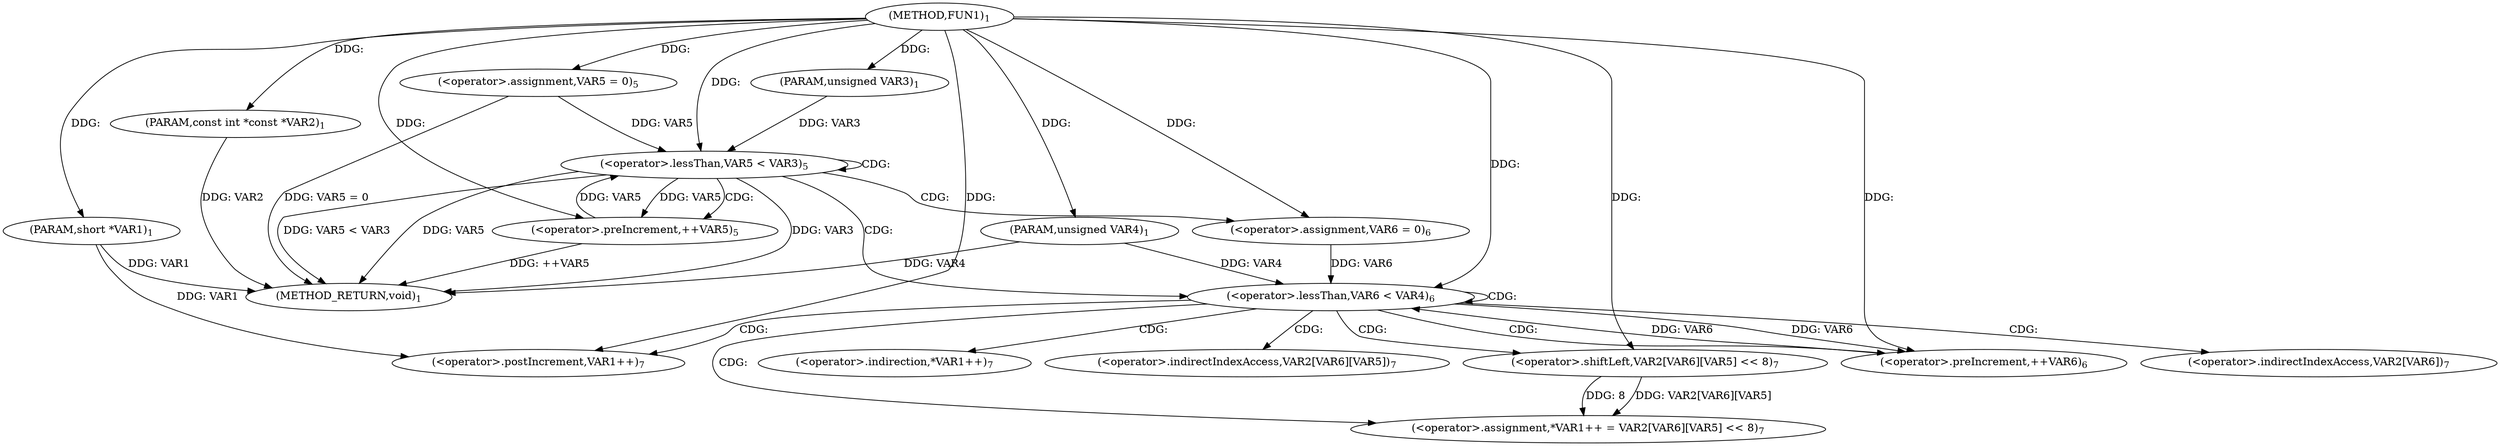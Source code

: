 digraph "FUN1" {  
"8" [label = <(METHOD,FUN1)<SUB>1</SUB>> ]
"49" [label = <(METHOD_RETURN,void)<SUB>1</SUB>> ]
"9" [label = <(PARAM,short *VAR1)<SUB>1</SUB>> ]
"10" [label = <(PARAM,const int *const *VAR2)<SUB>1</SUB>> ]
"11" [label = <(PARAM,unsigned VAR3)<SUB>1</SUB>> ]
"12" [label = <(PARAM,unsigned VAR4)<SUB>1</SUB>> ]
"20" [label = <(&lt;operator&gt;.lessThan,VAR5 &lt; VAR3)<SUB>5</SUB>> ]
"23" [label = <(&lt;operator&gt;.preIncrement,++VAR5)<SUB>5</SUB>> ]
"17" [label = <(&lt;operator&gt;.assignment,VAR5 = 0)<SUB>5</SUB>> ]
"32" [label = <(&lt;operator&gt;.lessThan,VAR6 &lt; VAR4)<SUB>6</SUB>> ]
"35" [label = <(&lt;operator&gt;.preIncrement,++VAR6)<SUB>6</SUB>> ]
"29" [label = <(&lt;operator&gt;.assignment,VAR6 = 0)<SUB>6</SUB>> ]
"38" [label = <(&lt;operator&gt;.assignment,*VAR1++ = VAR2[VAR6][VAR5] &lt;&lt; 8)<SUB>7</SUB>> ]
"42" [label = <(&lt;operator&gt;.shiftLeft,VAR2[VAR6][VAR5] &lt;&lt; 8)<SUB>7</SUB>> ]
"40" [label = <(&lt;operator&gt;.postIncrement,VAR1++)<SUB>7</SUB>> ]
"39" [label = <(&lt;operator&gt;.indirection,*VAR1++)<SUB>7</SUB>> ]
"43" [label = <(&lt;operator&gt;.indirectIndexAccess,VAR2[VAR6][VAR5])<SUB>7</SUB>> ]
"44" [label = <(&lt;operator&gt;.indirectIndexAccess,VAR2[VAR6])<SUB>7</SUB>> ]
  "9" -> "49"  [ label = "DDG: VAR1"] 
  "10" -> "49"  [ label = "DDG: VAR2"] 
  "12" -> "49"  [ label = "DDG: VAR4"] 
  "17" -> "49"  [ label = "DDG: VAR5 = 0"] 
  "20" -> "49"  [ label = "DDG: VAR5"] 
  "20" -> "49"  [ label = "DDG: VAR3"] 
  "20" -> "49"  [ label = "DDG: VAR5 &lt; VAR3"] 
  "23" -> "49"  [ label = "DDG: ++VAR5"] 
  "8" -> "9"  [ label = "DDG: "] 
  "8" -> "10"  [ label = "DDG: "] 
  "8" -> "11"  [ label = "DDG: "] 
  "8" -> "12"  [ label = "DDG: "] 
  "8" -> "17"  [ label = "DDG: "] 
  "17" -> "20"  [ label = "DDG: VAR5"] 
  "23" -> "20"  [ label = "DDG: VAR5"] 
  "8" -> "20"  [ label = "DDG: "] 
  "11" -> "20"  [ label = "DDG: VAR3"] 
  "20" -> "23"  [ label = "DDG: VAR5"] 
  "8" -> "23"  [ label = "DDG: "] 
  "8" -> "29"  [ label = "DDG: "] 
  "29" -> "32"  [ label = "DDG: VAR6"] 
  "35" -> "32"  [ label = "DDG: VAR6"] 
  "8" -> "32"  [ label = "DDG: "] 
  "12" -> "32"  [ label = "DDG: VAR4"] 
  "32" -> "35"  [ label = "DDG: VAR6"] 
  "8" -> "35"  [ label = "DDG: "] 
  "42" -> "38"  [ label = "DDG: VAR2[VAR6][VAR5]"] 
  "42" -> "38"  [ label = "DDG: 8"] 
  "8" -> "42"  [ label = "DDG: "] 
  "9" -> "40"  [ label = "DDG: VAR1"] 
  "8" -> "40"  [ label = "DDG: "] 
  "20" -> "32"  [ label = "CDG: "] 
  "20" -> "23"  [ label = "CDG: "] 
  "20" -> "20"  [ label = "CDG: "] 
  "20" -> "29"  [ label = "CDG: "] 
  "32" -> "32"  [ label = "CDG: "] 
  "32" -> "42"  [ label = "CDG: "] 
  "32" -> "38"  [ label = "CDG: "] 
  "32" -> "40"  [ label = "CDG: "] 
  "32" -> "44"  [ label = "CDG: "] 
  "32" -> "35"  [ label = "CDG: "] 
  "32" -> "39"  [ label = "CDG: "] 
  "32" -> "43"  [ label = "CDG: "] 
}
